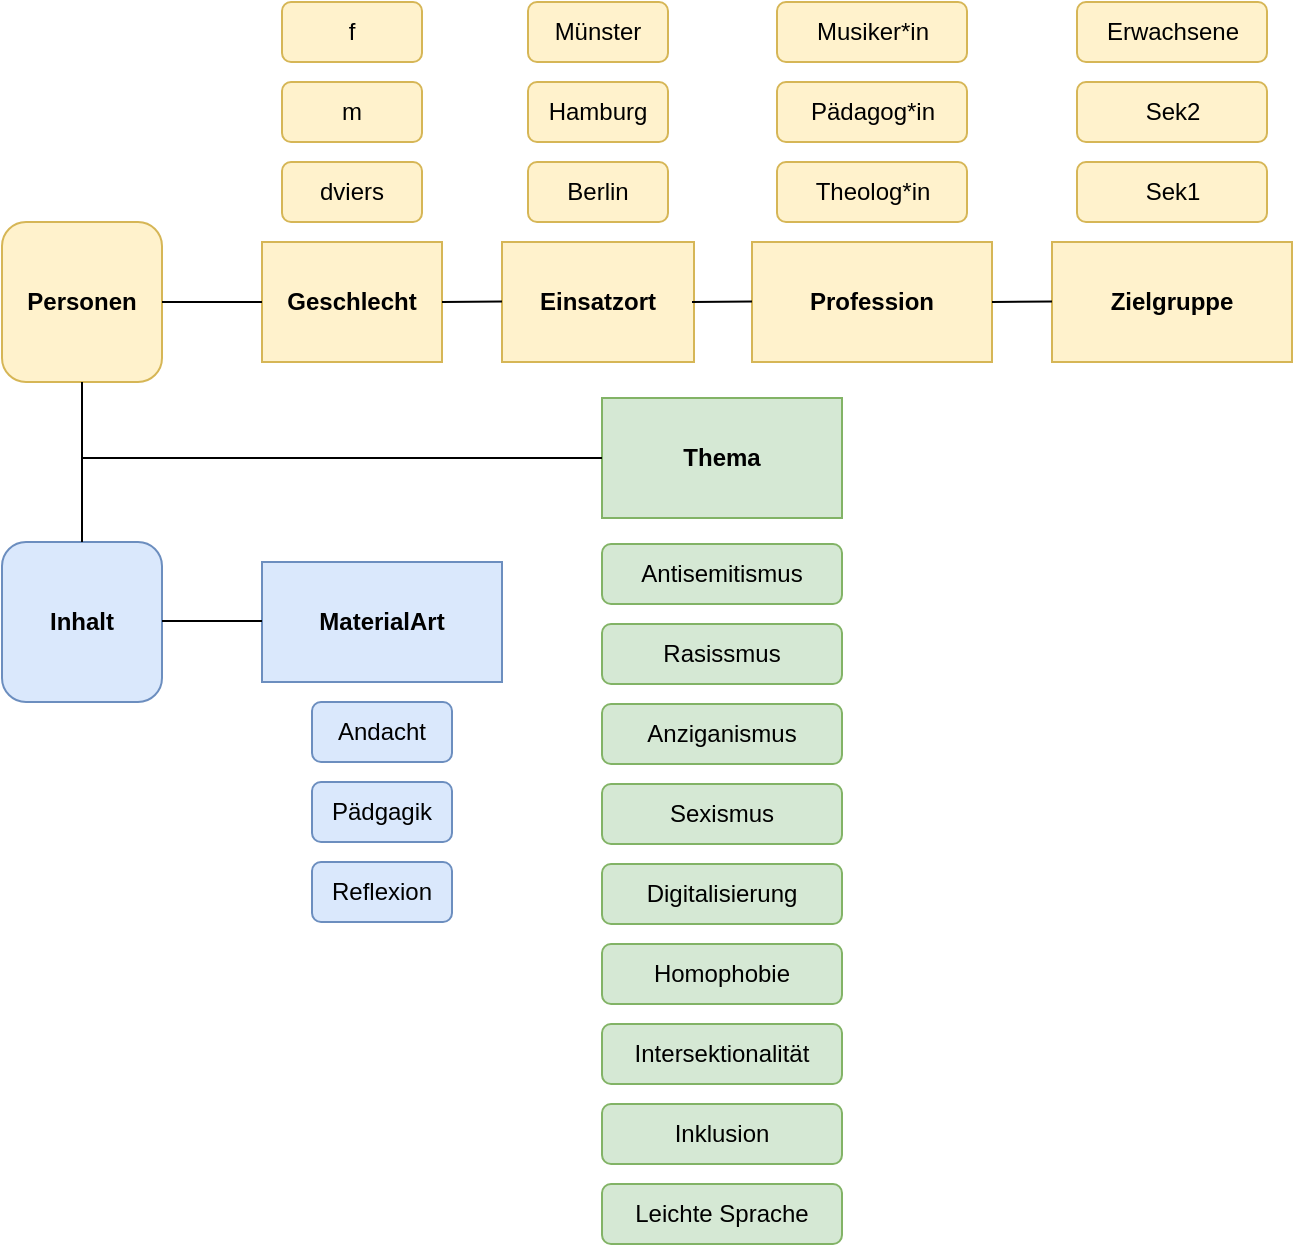 <mxfile version="12.9.14" type="github"><diagram id="vkDm8yuSiqdQYIu3AHWu" name="Page-1"><mxGraphModel dx="1185" dy="611" grid="1" gridSize="10" guides="1" tooltips="1" connect="1" arrows="1" fold="1" page="1" pageScale="1" pageWidth="827" pageHeight="1169" math="0" shadow="0"><root><mxCell id="0"/><mxCell id="1" parent="0"/><mxCell id="Ti_JOpd2T_CDMf-D8d6Z-1" value="Personen" style="whiteSpace=wrap;html=1;aspect=fixed;fillColor=#fff2cc;strokeColor=#d6b656;fontStyle=1;rounded=1;glass=0;shadow=0;comic=0;" vertex="1" parent="1"><mxGeometry x="60" y="140" width="80" height="80" as="geometry"/></mxCell><mxCell id="Ti_JOpd2T_CDMf-D8d6Z-2" value="Inhalt" style="whiteSpace=wrap;html=1;aspect=fixed;fillColor=#dae8fc;strokeColor=#6c8ebf;fontStyle=1;gradientColor=none;rounded=1;" vertex="1" parent="1"><mxGeometry x="60" y="300" width="80" height="80" as="geometry"/></mxCell><mxCell id="Ti_JOpd2T_CDMf-D8d6Z-4" value="Geschlecht" style="rounded=0;whiteSpace=wrap;html=1;fillColor=#fff2cc;strokeColor=#d6b656;fontStyle=1" vertex="1" parent="1"><mxGeometry x="190" y="150" width="90" height="60" as="geometry"/></mxCell><mxCell id="Ti_JOpd2T_CDMf-D8d6Z-5" value="MaterialArt" style="rounded=0;whiteSpace=wrap;html=1;fillColor=#dae8fc;strokeColor=#6c8ebf;fontStyle=1" vertex="1" parent="1"><mxGeometry x="190" y="310" width="120" height="60" as="geometry"/></mxCell><mxCell id="Ti_JOpd2T_CDMf-D8d6Z-6" value="Einsatzort" style="rounded=0;whiteSpace=wrap;html=1;fillColor=#fff2cc;strokeColor=#d6b656;fontStyle=1" vertex="1" parent="1"><mxGeometry x="310" y="150" width="96" height="60" as="geometry"/></mxCell><mxCell id="Ti_JOpd2T_CDMf-D8d6Z-7" value="Andacht" style="rounded=1;whiteSpace=wrap;html=1;fillColor=#dae8fc;strokeColor=#6c8ebf;fontStyle=0" vertex="1" parent="1"><mxGeometry x="215" y="380" width="70" height="30" as="geometry"/></mxCell><mxCell id="Ti_JOpd2T_CDMf-D8d6Z-8" value="Pädgagik" style="rounded=1;whiteSpace=wrap;html=1;fillColor=#dae8fc;strokeColor=#6c8ebf;fontStyle=0" vertex="1" parent="1"><mxGeometry x="215" y="420" width="70" height="30" as="geometry"/></mxCell><mxCell id="Ti_JOpd2T_CDMf-D8d6Z-9" value="Reflexion" style="rounded=1;whiteSpace=wrap;html=1;fillColor=#dae8fc;strokeColor=#6c8ebf;fontStyle=0" vertex="1" parent="1"><mxGeometry x="215" y="460" width="70" height="30" as="geometry"/></mxCell><mxCell id="Ti_JOpd2T_CDMf-D8d6Z-11" value="f" style="rounded=1;whiteSpace=wrap;html=1;fillColor=#fff2cc;strokeColor=#d6b656;fontStyle=0" vertex="1" parent="1"><mxGeometry x="200" y="30" width="70" height="30" as="geometry"/></mxCell><mxCell id="Ti_JOpd2T_CDMf-D8d6Z-12" value="m" style="rounded=1;whiteSpace=wrap;html=1;fillColor=#fff2cc;strokeColor=#d6b656;fontStyle=0" vertex="1" parent="1"><mxGeometry x="200" y="70" width="70" height="30" as="geometry"/></mxCell><mxCell id="Ti_JOpd2T_CDMf-D8d6Z-13" value="dviers" style="rounded=1;whiteSpace=wrap;html=1;fillColor=#fff2cc;strokeColor=#d6b656;fontStyle=0" vertex="1" parent="1"><mxGeometry x="200" y="110" width="70" height="30" as="geometry"/></mxCell><mxCell id="Ti_JOpd2T_CDMf-D8d6Z-14" value="Münster" style="rounded=1;whiteSpace=wrap;html=1;fillColor=#fff2cc;strokeColor=#d6b656;fontStyle=0" vertex="1" parent="1"><mxGeometry x="323" y="30" width="70" height="30" as="geometry"/></mxCell><mxCell id="Ti_JOpd2T_CDMf-D8d6Z-15" value="Hamburg" style="rounded=1;whiteSpace=wrap;html=1;fillColor=#fff2cc;strokeColor=#d6b656;fontStyle=0" vertex="1" parent="1"><mxGeometry x="323" y="70" width="70" height="30" as="geometry"/></mxCell><mxCell id="Ti_JOpd2T_CDMf-D8d6Z-16" value="Berlin" style="rounded=1;whiteSpace=wrap;html=1;fillColor=#fff2cc;strokeColor=#d6b656;fontStyle=0" vertex="1" parent="1"><mxGeometry x="323" y="110" width="70" height="30" as="geometry"/></mxCell><mxCell id="Ti_JOpd2T_CDMf-D8d6Z-17" value="Profession" style="rounded=0;whiteSpace=wrap;html=1;fillColor=#fff2cc;strokeColor=#d6b656;fontStyle=1" vertex="1" parent="1"><mxGeometry x="435" y="150" width="120" height="60" as="geometry"/></mxCell><mxCell id="Ti_JOpd2T_CDMf-D8d6Z-18" value="Musiker*in" style="rounded=1;whiteSpace=wrap;html=1;fillColor=#fff2cc;strokeColor=#d6b656;fontStyle=0" vertex="1" parent="1"><mxGeometry x="447.5" y="30" width="95" height="30" as="geometry"/></mxCell><mxCell id="Ti_JOpd2T_CDMf-D8d6Z-19" value="Pädagog*in" style="rounded=1;whiteSpace=wrap;html=1;fillColor=#fff2cc;strokeColor=#d6b656;fontStyle=0" vertex="1" parent="1"><mxGeometry x="447.5" y="70" width="95" height="30" as="geometry"/></mxCell><mxCell id="Ti_JOpd2T_CDMf-D8d6Z-20" value="Theolog*in" style="rounded=1;whiteSpace=wrap;html=1;fillColor=#fff2cc;strokeColor=#d6b656;fontStyle=0" vertex="1" parent="1"><mxGeometry x="447.5" y="110" width="95" height="30" as="geometry"/></mxCell><mxCell id="Ti_JOpd2T_CDMf-D8d6Z-22" value="Zielgruppe" style="rounded=0;whiteSpace=wrap;html=1;fillColor=#fff2cc;strokeColor=#d6b656;fontStyle=1" vertex="1" parent="1"><mxGeometry x="585" y="150" width="120" height="60" as="geometry"/></mxCell><mxCell id="Ti_JOpd2T_CDMf-D8d6Z-23" value="Erwachsene" style="rounded=1;whiteSpace=wrap;html=1;fillColor=#fff2cc;strokeColor=#d6b656;fontStyle=0" vertex="1" parent="1"><mxGeometry x="597.5" y="30" width="95" height="30" as="geometry"/></mxCell><mxCell id="Ti_JOpd2T_CDMf-D8d6Z-24" value="Sek2" style="rounded=1;whiteSpace=wrap;html=1;fillColor=#fff2cc;strokeColor=#d6b656;fontStyle=0" vertex="1" parent="1"><mxGeometry x="597.5" y="70" width="95" height="30" as="geometry"/></mxCell><mxCell id="Ti_JOpd2T_CDMf-D8d6Z-25" value="Sek1" style="rounded=1;whiteSpace=wrap;html=1;fillColor=#fff2cc;strokeColor=#d6b656;fontStyle=0" vertex="1" parent="1"><mxGeometry x="597.5" y="110" width="95" height="30" as="geometry"/></mxCell><mxCell id="Ti_JOpd2T_CDMf-D8d6Z-26" value="Thema" style="rounded=0;whiteSpace=wrap;html=1;fillColor=#d5e8d4;strokeColor=#82b366;fontStyle=1" vertex="1" parent="1"><mxGeometry x="360" y="228" width="120" height="60" as="geometry"/></mxCell><mxCell id="Ti_JOpd2T_CDMf-D8d6Z-27" value="Antisemitismus" style="rounded=1;whiteSpace=wrap;html=1;fillColor=#d5e8d4;strokeColor=#82b366;fontStyle=0" vertex="1" parent="1"><mxGeometry x="360" y="301" width="120" height="30" as="geometry"/></mxCell><mxCell id="Ti_JOpd2T_CDMf-D8d6Z-28" value="Rasissmus" style="rounded=1;whiteSpace=wrap;html=1;fillColor=#d5e8d4;strokeColor=#82b366;fontStyle=0" vertex="1" parent="1"><mxGeometry x="360" y="341" width="120" height="30" as="geometry"/></mxCell><mxCell id="Ti_JOpd2T_CDMf-D8d6Z-29" value="Anziganismus" style="rounded=1;whiteSpace=wrap;html=1;fillColor=#d5e8d4;strokeColor=#82b366;fontStyle=0" vertex="1" parent="1"><mxGeometry x="360" y="381" width="120" height="30" as="geometry"/></mxCell><mxCell id="Ti_JOpd2T_CDMf-D8d6Z-30" value="Sexismus" style="rounded=1;whiteSpace=wrap;html=1;fillColor=#d5e8d4;strokeColor=#82b366;fontStyle=0" vertex="1" parent="1"><mxGeometry x="360" y="421" width="120" height="30" as="geometry"/></mxCell><mxCell id="Ti_JOpd2T_CDMf-D8d6Z-31" value="Digitalisierung" style="rounded=1;whiteSpace=wrap;html=1;fillColor=#d5e8d4;strokeColor=#82b366;fontStyle=0" vertex="1" parent="1"><mxGeometry x="360" y="461" width="120" height="30" as="geometry"/></mxCell><mxCell id="Ti_JOpd2T_CDMf-D8d6Z-32" value="Homophobie" style="rounded=1;whiteSpace=wrap;html=1;fillColor=#d5e8d4;strokeColor=#82b366;fontStyle=0" vertex="1" parent="1"><mxGeometry x="360" y="501" width="120" height="30" as="geometry"/></mxCell><mxCell id="Ti_JOpd2T_CDMf-D8d6Z-33" value="Intersektionalität" style="rounded=1;whiteSpace=wrap;html=1;fillColor=#d5e8d4;strokeColor=#82b366;fontStyle=0" vertex="1" parent="1"><mxGeometry x="360" y="541" width="120" height="30" as="geometry"/></mxCell><mxCell id="Ti_JOpd2T_CDMf-D8d6Z-34" value="Inklusion" style="rounded=1;whiteSpace=wrap;html=1;fillColor=#d5e8d4;strokeColor=#82b366;fontStyle=0" vertex="1" parent="1"><mxGeometry x="360" y="581" width="120" height="30" as="geometry"/></mxCell><mxCell id="Ti_JOpd2T_CDMf-D8d6Z-35" value="Leichte Sprache" style="rounded=1;whiteSpace=wrap;html=1;fillColor=#d5e8d4;strokeColor=#82b366;fontStyle=0" vertex="1" parent="1"><mxGeometry x="360" y="621" width="120" height="30" as="geometry"/></mxCell><mxCell id="Ti_JOpd2T_CDMf-D8d6Z-41" value="" style="endArrow=none;html=1;entryX=0.5;entryY=1;entryDx=0;entryDy=0;exitX=0.5;exitY=0;exitDx=0;exitDy=0;fontStyle=1" edge="1" parent="1" source="Ti_JOpd2T_CDMf-D8d6Z-2" target="Ti_JOpd2T_CDMf-D8d6Z-1"><mxGeometry width="50" height="50" relative="1" as="geometry"><mxPoint x="90" y="300" as="sourcePoint"/><mxPoint x="140" y="250" as="targetPoint"/></mxGeometry></mxCell><mxCell id="Ti_JOpd2T_CDMf-D8d6Z-42" value="" style="endArrow=none;html=1;exitX=0;exitY=0.5;exitDx=0;exitDy=0;fontStyle=1" edge="1" parent="1" source="Ti_JOpd2T_CDMf-D8d6Z-26"><mxGeometry width="50" height="50" relative="1" as="geometry"><mxPoint x="350" y="258" as="sourcePoint"/><mxPoint x="100" y="258" as="targetPoint"/></mxGeometry></mxCell><mxCell id="Ti_JOpd2T_CDMf-D8d6Z-43" value="" style="endArrow=none;html=1;entryX=0;entryY=0.5;entryDx=0;entryDy=0;exitX=1;exitY=0.5;exitDx=0;exitDy=0;fontStyle=1" edge="1" parent="1" source="Ti_JOpd2T_CDMf-D8d6Z-1" target="Ti_JOpd2T_CDMf-D8d6Z-4"><mxGeometry width="50" height="50" relative="1" as="geometry"><mxPoint x="140" y="190" as="sourcePoint"/><mxPoint x="190" y="140" as="targetPoint"/></mxGeometry></mxCell><mxCell id="Ti_JOpd2T_CDMf-D8d6Z-44" value="" style="endArrow=none;html=1;entryX=0;entryY=0.5;entryDx=0;entryDy=0;fontStyle=1" edge="1" parent="1"><mxGeometry width="50" height="50" relative="1" as="geometry"><mxPoint x="280" y="180" as="sourcePoint"/><mxPoint x="310" y="179.76" as="targetPoint"/></mxGeometry></mxCell><mxCell id="Ti_JOpd2T_CDMf-D8d6Z-46" value="" style="endArrow=none;html=1;entryX=0;entryY=0.5;entryDx=0;entryDy=0;fontStyle=1" edge="1" parent="1"><mxGeometry width="50" height="50" relative="1" as="geometry"><mxPoint x="405" y="180" as="sourcePoint"/><mxPoint x="435.0" y="179.76" as="targetPoint"/></mxGeometry></mxCell><mxCell id="Ti_JOpd2T_CDMf-D8d6Z-48" value="" style="endArrow=none;html=1;entryX=0;entryY=0.5;entryDx=0;entryDy=0;fontStyle=1" edge="1" parent="1"><mxGeometry width="50" height="50" relative="1" as="geometry"><mxPoint x="555" y="180" as="sourcePoint"/><mxPoint x="585.0" y="179.76" as="targetPoint"/></mxGeometry></mxCell><mxCell id="Ti_JOpd2T_CDMf-D8d6Z-49" value="" style="endArrow=none;html=1;entryX=0;entryY=0.5;entryDx=0;entryDy=0;exitX=1;exitY=0.5;exitDx=0;exitDy=0;fontStyle=1" edge="1" parent="1"><mxGeometry width="50" height="50" relative="1" as="geometry"><mxPoint x="140" y="339.52" as="sourcePoint"/><mxPoint x="190" y="339.52" as="targetPoint"/></mxGeometry></mxCell></root></mxGraphModel></diagram></mxfile>